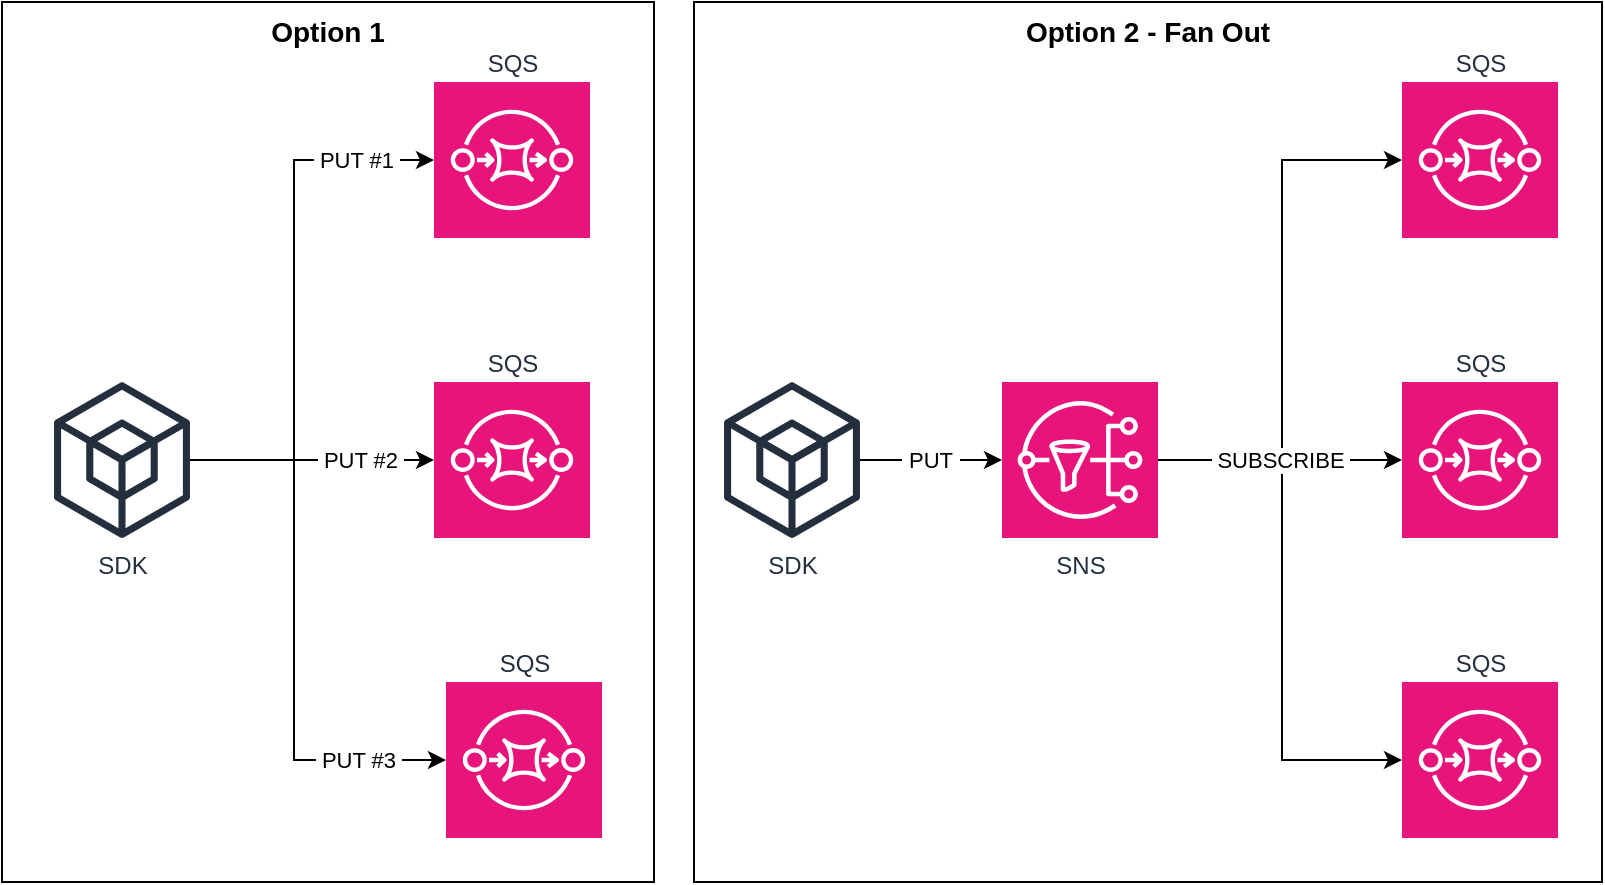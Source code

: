<mxfile version="26.0.4">
  <diagram name="Page-1" id="Jp46yk0V9ckQmUTIP-U4">
    <mxGraphModel dx="1114" dy="1198" grid="1" gridSize="10" guides="1" tooltips="1" connect="1" arrows="1" fold="1" page="1" pageScale="1" pageWidth="850" pageHeight="1100" math="0" shadow="0">
      <root>
        <mxCell id="0" />
        <mxCell id="1" parent="0" />
        <mxCell id="kCDVj3NChmGF03AyStL5-13" value="Option 1" style="rounded=0;whiteSpace=wrap;html=1;fillColor=none;verticalAlign=top;fontStyle=1;fontSize=14;" vertex="1" parent="1">
          <mxGeometry x="25" y="330" width="326" height="440" as="geometry" />
        </mxCell>
        <mxCell id="kCDVj3NChmGF03AyStL5-8" style="edgeStyle=orthogonalEdgeStyle;rounded=0;orthogonalLoop=1;jettySize=auto;html=1;" edge="1" parent="1" source="kCDVj3NChmGF03AyStL5-1" target="kCDVj3NChmGF03AyStL5-6">
          <mxGeometry relative="1" as="geometry" />
        </mxCell>
        <mxCell id="kCDVj3NChmGF03AyStL5-11" value="&amp;nbsp;PUT #2&amp;nbsp;" style="edgeLabel;html=1;align=center;verticalAlign=middle;resizable=0;points=[];" vertex="1" connectable="0" parent="kCDVj3NChmGF03AyStL5-8">
          <mxGeometry x="0.394" y="-2" relative="1" as="geometry">
            <mxPoint y="-2" as="offset" />
          </mxGeometry>
        </mxCell>
        <mxCell id="kCDVj3NChmGF03AyStL5-1" value="SDK" style="sketch=0;outlineConnect=0;fontColor=#232F3E;gradientColor=none;fillColor=#232F3D;strokeColor=none;dashed=0;verticalLabelPosition=bottom;verticalAlign=top;align=center;html=1;fontSize=12;fontStyle=0;aspect=fixed;pointerEvents=1;shape=mxgraph.aws4.external_sdk;" vertex="1" parent="1">
          <mxGeometry x="51" y="520" width="68" height="78" as="geometry" />
        </mxCell>
        <mxCell id="kCDVj3NChmGF03AyStL5-3" value="SQS" style="sketch=0;points=[[0,0,0],[0.25,0,0],[0.5,0,0],[0.75,0,0],[1,0,0],[0,1,0],[0.25,1,0],[0.5,1,0],[0.75,1,0],[1,1,0],[0,0.25,0],[0,0.5,0],[0,0.75,0],[1,0.25,0],[1,0.5,0],[1,0.75,0]];outlineConnect=0;fontColor=#232F3E;fillColor=#E7157B;strokeColor=#ffffff;dashed=0;verticalLabelPosition=top;verticalAlign=bottom;align=center;html=1;fontSize=12;fontStyle=0;aspect=fixed;shape=mxgraph.aws4.resourceIcon;resIcon=mxgraph.aws4.sqs;labelPosition=center;" vertex="1" parent="1">
          <mxGeometry x="241" y="370" width="78" height="78" as="geometry" />
        </mxCell>
        <mxCell id="kCDVj3NChmGF03AyStL5-5" value="&amp;nbsp;PUT #1&amp;nbsp;" style="edgeStyle=orthogonalEdgeStyle;rounded=0;orthogonalLoop=1;jettySize=auto;html=1;entryX=0;entryY=0.5;entryDx=0;entryDy=0;entryPerimeter=0;" edge="1" parent="1" source="kCDVj3NChmGF03AyStL5-1" target="kCDVj3NChmGF03AyStL5-3">
          <mxGeometry x="0.716" relative="1" as="geometry">
            <Array as="points">
              <mxPoint x="171" y="559" />
              <mxPoint x="171" y="409" />
            </Array>
            <mxPoint as="offset" />
          </mxGeometry>
        </mxCell>
        <mxCell id="kCDVj3NChmGF03AyStL5-6" value="SQS" style="sketch=0;points=[[0,0,0],[0.25,0,0],[0.5,0,0],[0.75,0,0],[1,0,0],[0,1,0],[0.25,1,0],[0.5,1,0],[0.75,1,0],[1,1,0],[0,0.25,0],[0,0.5,0],[0,0.75,0],[1,0.25,0],[1,0.5,0],[1,0.75,0]];outlineConnect=0;fontColor=#232F3E;fillColor=#E7157B;strokeColor=#ffffff;dashed=0;verticalLabelPosition=top;verticalAlign=bottom;align=center;html=1;fontSize=12;fontStyle=0;aspect=fixed;shape=mxgraph.aws4.resourceIcon;resIcon=mxgraph.aws4.sqs;labelPosition=center;" vertex="1" parent="1">
          <mxGeometry x="241" y="520" width="78" height="78" as="geometry" />
        </mxCell>
        <mxCell id="kCDVj3NChmGF03AyStL5-7" value="SQS" style="sketch=0;points=[[0,0,0],[0.25,0,0],[0.5,0,0],[0.75,0,0],[1,0,0],[0,1,0],[0.25,1,0],[0.5,1,0],[0.75,1,0],[1,1,0],[0,0.25,0],[0,0.5,0],[0,0.75,0],[1,0.25,0],[1,0.5,0],[1,0.75,0]];outlineConnect=0;fontColor=#232F3E;fillColor=#E7157B;strokeColor=#ffffff;dashed=0;verticalLabelPosition=top;verticalAlign=bottom;align=center;html=1;fontSize=12;fontStyle=0;aspect=fixed;shape=mxgraph.aws4.resourceIcon;resIcon=mxgraph.aws4.sqs;labelPosition=center;" vertex="1" parent="1">
          <mxGeometry x="247" y="670" width="78" height="78" as="geometry" />
        </mxCell>
        <mxCell id="kCDVj3NChmGF03AyStL5-9" style="edgeStyle=orthogonalEdgeStyle;rounded=0;orthogonalLoop=1;jettySize=auto;html=1;entryX=0;entryY=0.5;entryDx=0;entryDy=0;entryPerimeter=0;" edge="1" parent="1" source="kCDVj3NChmGF03AyStL5-1" target="kCDVj3NChmGF03AyStL5-7">
          <mxGeometry relative="1" as="geometry">
            <Array as="points">
              <mxPoint x="171" y="559" />
              <mxPoint x="171" y="709" />
            </Array>
          </mxGeometry>
        </mxCell>
        <mxCell id="kCDVj3NChmGF03AyStL5-10" value="&amp;nbsp;PUT #3&amp;nbsp;" style="edgeLabel;html=1;align=center;verticalAlign=middle;resizable=0;points=[];" vertex="1" connectable="0" parent="kCDVj3NChmGF03AyStL5-9">
          <mxGeometry x="0.653" y="-1" relative="1" as="geometry">
            <mxPoint x="4" y="-1" as="offset" />
          </mxGeometry>
        </mxCell>
        <mxCell id="kCDVj3NChmGF03AyStL5-14" value="Option 2 - Fan Out" style="rounded=0;whiteSpace=wrap;html=1;fillColor=none;verticalAlign=top;fontStyle=1;fontSize=14;" vertex="1" parent="1">
          <mxGeometry x="371" y="330" width="454" height="440" as="geometry" />
        </mxCell>
        <mxCell id="kCDVj3NChmGF03AyStL5-25" value="&amp;nbsp;PUT&amp;nbsp;" style="edgeStyle=orthogonalEdgeStyle;rounded=0;orthogonalLoop=1;jettySize=auto;html=1;" edge="1" parent="1" source="kCDVj3NChmGF03AyStL5-17" target="kCDVj3NChmGF03AyStL5-24">
          <mxGeometry relative="1" as="geometry" />
        </mxCell>
        <mxCell id="kCDVj3NChmGF03AyStL5-17" value="SDK" style="sketch=0;outlineConnect=0;fontColor=#232F3E;gradientColor=none;fillColor=#232F3D;strokeColor=none;dashed=0;verticalLabelPosition=bottom;verticalAlign=top;align=center;html=1;fontSize=12;fontStyle=0;aspect=fixed;pointerEvents=1;shape=mxgraph.aws4.external_sdk;" vertex="1" parent="1">
          <mxGeometry x="386" y="520" width="68" height="78" as="geometry" />
        </mxCell>
        <mxCell id="kCDVj3NChmGF03AyStL5-18" value="SQS" style="sketch=0;points=[[0,0,0],[0.25,0,0],[0.5,0,0],[0.75,0,0],[1,0,0],[0,1,0],[0.25,1,0],[0.5,1,0],[0.75,1,0],[1,1,0],[0,0.25,0],[0,0.5,0],[0,0.75,0],[1,0.25,0],[1,0.5,0],[1,0.75,0]];outlineConnect=0;fontColor=#232F3E;fillColor=#E7157B;strokeColor=#ffffff;dashed=0;verticalLabelPosition=top;verticalAlign=bottom;align=center;html=1;fontSize=12;fontStyle=0;aspect=fixed;shape=mxgraph.aws4.resourceIcon;resIcon=mxgraph.aws4.sqs;labelPosition=center;" vertex="1" parent="1">
          <mxGeometry x="725" y="370" width="78" height="78" as="geometry" />
        </mxCell>
        <mxCell id="kCDVj3NChmGF03AyStL5-20" value="SQS" style="sketch=0;points=[[0,0,0],[0.25,0,0],[0.5,0,0],[0.75,0,0],[1,0,0],[0,1,0],[0.25,1,0],[0.5,1,0],[0.75,1,0],[1,1,0],[0,0.25,0],[0,0.5,0],[0,0.75,0],[1,0.25,0],[1,0.5,0],[1,0.75,0]];outlineConnect=0;fontColor=#232F3E;fillColor=#E7157B;strokeColor=#ffffff;dashed=0;verticalLabelPosition=top;verticalAlign=bottom;align=center;html=1;fontSize=12;fontStyle=0;aspect=fixed;shape=mxgraph.aws4.resourceIcon;resIcon=mxgraph.aws4.sqs;labelPosition=center;" vertex="1" parent="1">
          <mxGeometry x="725" y="520" width="78" height="78" as="geometry" />
        </mxCell>
        <mxCell id="kCDVj3NChmGF03AyStL5-21" value="SQS" style="sketch=0;points=[[0,0,0],[0.25,0,0],[0.5,0,0],[0.75,0,0],[1,0,0],[0,1,0],[0.25,1,0],[0.5,1,0],[0.75,1,0],[1,1,0],[0,0.25,0],[0,0.5,0],[0,0.75,0],[1,0.25,0],[1,0.5,0],[1,0.75,0]];outlineConnect=0;fontColor=#232F3E;fillColor=#E7157B;strokeColor=#ffffff;dashed=0;verticalLabelPosition=top;verticalAlign=bottom;align=center;html=1;fontSize=12;fontStyle=0;aspect=fixed;shape=mxgraph.aws4.resourceIcon;resIcon=mxgraph.aws4.sqs;labelPosition=center;" vertex="1" parent="1">
          <mxGeometry x="725" y="670" width="78" height="78" as="geometry" />
        </mxCell>
        <mxCell id="kCDVj3NChmGF03AyStL5-24" value="SNS" style="sketch=0;points=[[0,0,0],[0.25,0,0],[0.5,0,0],[0.75,0,0],[1,0,0],[0,1,0],[0.25,1,0],[0.5,1,0],[0.75,1,0],[1,1,0],[0,0.25,0],[0,0.5,0],[0,0.75,0],[1,0.25,0],[1,0.5,0],[1,0.75,0]];outlineConnect=0;fontColor=#232F3E;fillColor=#E7157B;strokeColor=#ffffff;dashed=0;verticalLabelPosition=bottom;verticalAlign=top;align=center;html=1;fontSize=12;fontStyle=0;aspect=fixed;shape=mxgraph.aws4.resourceIcon;resIcon=mxgraph.aws4.sns;" vertex="1" parent="1">
          <mxGeometry x="525" y="520" width="78" height="78" as="geometry" />
        </mxCell>
        <mxCell id="kCDVj3NChmGF03AyStL5-27" style="edgeStyle=orthogonalEdgeStyle;rounded=0;orthogonalLoop=1;jettySize=auto;html=1;entryX=0;entryY=0.5;entryDx=0;entryDy=0;entryPerimeter=0;" edge="1" parent="1" source="kCDVj3NChmGF03AyStL5-24" target="kCDVj3NChmGF03AyStL5-18">
          <mxGeometry relative="1" as="geometry">
            <Array as="points">
              <mxPoint x="665" y="559" />
              <mxPoint x="665" y="409" />
            </Array>
          </mxGeometry>
        </mxCell>
        <mxCell id="kCDVj3NChmGF03AyStL5-28" style="edgeStyle=orthogonalEdgeStyle;rounded=0;orthogonalLoop=1;jettySize=auto;html=1;entryX=0;entryY=0.5;entryDx=0;entryDy=0;entryPerimeter=0;" edge="1" parent="1" source="kCDVj3NChmGF03AyStL5-24" target="kCDVj3NChmGF03AyStL5-21">
          <mxGeometry relative="1" as="geometry">
            <Array as="points">
              <mxPoint x="665" y="559" />
              <mxPoint x="665" y="709" />
            </Array>
          </mxGeometry>
        </mxCell>
        <mxCell id="kCDVj3NChmGF03AyStL5-26" value="&amp;nbsp;SUBSCRIBE&amp;nbsp;" style="edgeStyle=orthogonalEdgeStyle;rounded=0;orthogonalLoop=1;jettySize=auto;html=1;" edge="1" parent="1" source="kCDVj3NChmGF03AyStL5-24" target="kCDVj3NChmGF03AyStL5-20">
          <mxGeometry x="0.002" relative="1" as="geometry">
            <mxPoint as="offset" />
          </mxGeometry>
        </mxCell>
      </root>
    </mxGraphModel>
  </diagram>
</mxfile>
